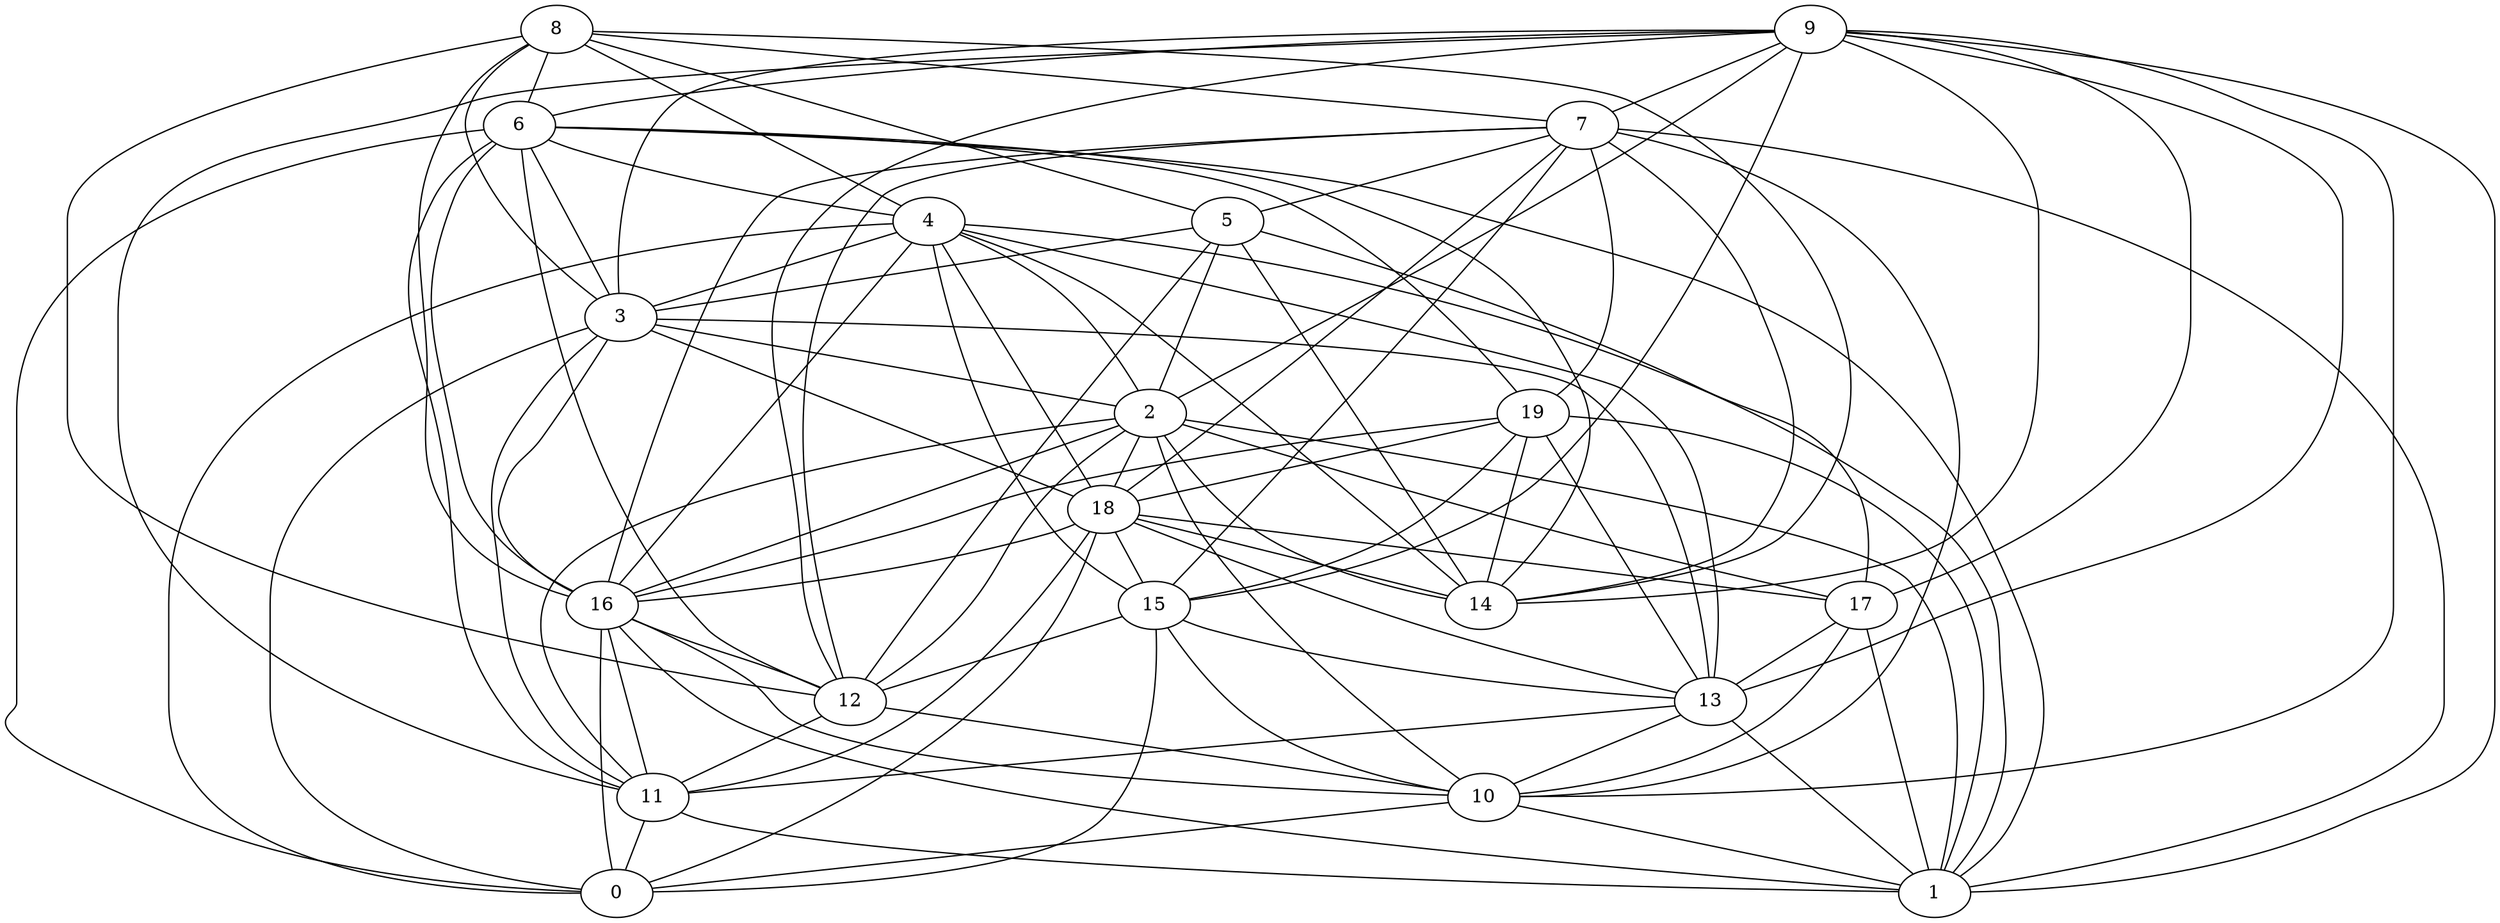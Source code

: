 digraph GG_graph {

subgraph G_graph {
edge [color = black]
"7" -> "16" [dir = none]
"17" -> "10" [dir = none]
"17" -> "13" [dir = none]
"5" -> "17" [dir = none]
"5" -> "3" [dir = none]
"2" -> "16" [dir = none]
"2" -> "11" [dir = none]
"4" -> "14" [dir = none]
"4" -> "0" [dir = none]
"4" -> "3" [dir = none]
"4" -> "1" [dir = none]
"4" -> "2" [dir = none]
"18" -> "0" [dir = none]
"18" -> "15" [dir = none]
"18" -> "17" [dir = none]
"18" -> "11" [dir = none]
"18" -> "14" [dir = none]
"9" -> "15" [dir = none]
"9" -> "3" [dir = none]
"9" -> "1" [dir = none]
"9" -> "7" [dir = none]
"15" -> "0" [dir = none]
"13" -> "1" [dir = none]
"13" -> "11" [dir = none]
"13" -> "10" [dir = none]
"8" -> "5" [dir = none]
"8" -> "3" [dir = none]
"8" -> "6" [dir = none]
"8" -> "16" [dir = none]
"3" -> "11" [dir = none]
"3" -> "18" [dir = none]
"16" -> "12" [dir = none]
"16" -> "1" [dir = none]
"19" -> "13" [dir = none]
"19" -> "16" [dir = none]
"6" -> "14" [dir = none]
"6" -> "3" [dir = none]
"12" -> "11" [dir = none]
"19" -> "14" [dir = none]
"4" -> "18" [dir = none]
"3" -> "16" [dir = none]
"9" -> "10" [dir = none]
"17" -> "1" [dir = none]
"3" -> "13" [dir = none]
"7" -> "12" [dir = none]
"3" -> "2" [dir = none]
"15" -> "10" [dir = none]
"9" -> "6" [dir = none]
"7" -> "18" [dir = none]
"7" -> "15" [dir = none]
"9" -> "13" [dir = none]
"2" -> "10" [dir = none]
"5" -> "12" [dir = none]
"10" -> "0" [dir = none]
"19" -> "1" [dir = none]
"12" -> "10" [dir = none]
"9" -> "11" [dir = none]
"8" -> "4" [dir = none]
"9" -> "12" [dir = none]
"8" -> "12" [dir = none]
"6" -> "1" [dir = none]
"7" -> "10" [dir = none]
"18" -> "16" [dir = none]
"2" -> "12" [dir = none]
"18" -> "13" [dir = none]
"7" -> "1" [dir = none]
"9" -> "2" [dir = none]
"10" -> "1" [dir = none]
"6" -> "19" [dir = none]
"2" -> "1" [dir = none]
"9" -> "14" [dir = none]
"16" -> "11" [dir = none]
"11" -> "1" [dir = none]
"19" -> "18" [dir = none]
"9" -> "17" [dir = none]
"2" -> "17" [dir = none]
"5" -> "14" [dir = none]
"16" -> "10" [dir = none]
"7" -> "5" [dir = none]
"7" -> "19" [dir = none]
"8" -> "14" [dir = none]
"16" -> "0" [dir = none]
"6" -> "16" [dir = none]
"6" -> "12" [dir = none]
"4" -> "16" [dir = none]
"4" -> "13" [dir = none]
"19" -> "15" [dir = none]
"6" -> "4" [dir = none]
"5" -> "2" [dir = none]
"2" -> "14" [dir = none]
"2" -> "18" [dir = none]
"6" -> "11" [dir = none]
"15" -> "12" [dir = none]
"15" -> "13" [dir = none]
"4" -> "15" [dir = none]
"11" -> "0" [dir = none]
"3" -> "0" [dir = none]
"6" -> "0" [dir = none]
"8" -> "7" [dir = none]
"7" -> "14" [dir = none]
}

}
